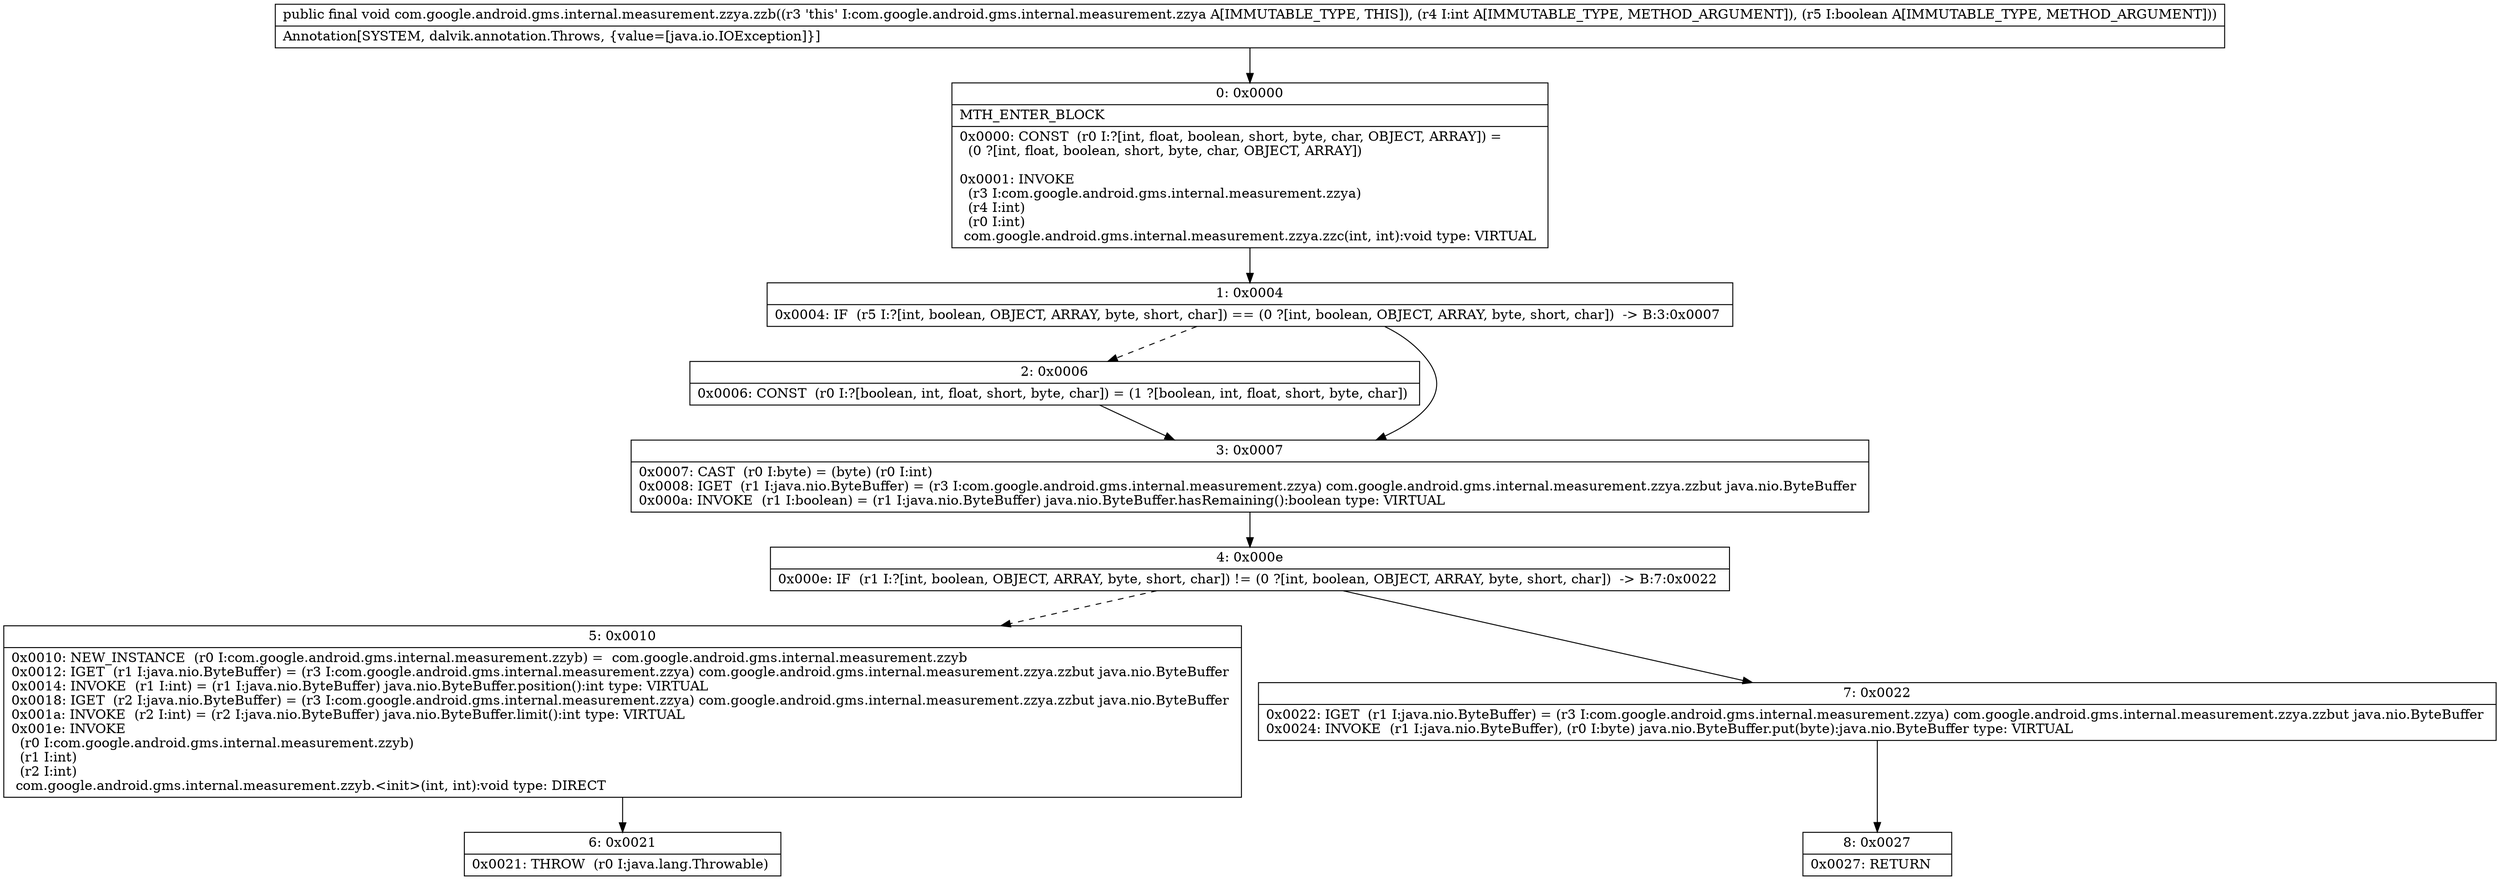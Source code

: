 digraph "CFG forcom.google.android.gms.internal.measurement.zzya.zzb(IZ)V" {
Node_0 [shape=record,label="{0\:\ 0x0000|MTH_ENTER_BLOCK\l|0x0000: CONST  (r0 I:?[int, float, boolean, short, byte, char, OBJECT, ARRAY]) = \l  (0 ?[int, float, boolean, short, byte, char, OBJECT, ARRAY])\l \l0x0001: INVOKE  \l  (r3 I:com.google.android.gms.internal.measurement.zzya)\l  (r4 I:int)\l  (r0 I:int)\l com.google.android.gms.internal.measurement.zzya.zzc(int, int):void type: VIRTUAL \l}"];
Node_1 [shape=record,label="{1\:\ 0x0004|0x0004: IF  (r5 I:?[int, boolean, OBJECT, ARRAY, byte, short, char]) == (0 ?[int, boolean, OBJECT, ARRAY, byte, short, char])  \-\> B:3:0x0007 \l}"];
Node_2 [shape=record,label="{2\:\ 0x0006|0x0006: CONST  (r0 I:?[boolean, int, float, short, byte, char]) = (1 ?[boolean, int, float, short, byte, char]) \l}"];
Node_3 [shape=record,label="{3\:\ 0x0007|0x0007: CAST  (r0 I:byte) = (byte) (r0 I:int) \l0x0008: IGET  (r1 I:java.nio.ByteBuffer) = (r3 I:com.google.android.gms.internal.measurement.zzya) com.google.android.gms.internal.measurement.zzya.zzbut java.nio.ByteBuffer \l0x000a: INVOKE  (r1 I:boolean) = (r1 I:java.nio.ByteBuffer) java.nio.ByteBuffer.hasRemaining():boolean type: VIRTUAL \l}"];
Node_4 [shape=record,label="{4\:\ 0x000e|0x000e: IF  (r1 I:?[int, boolean, OBJECT, ARRAY, byte, short, char]) != (0 ?[int, boolean, OBJECT, ARRAY, byte, short, char])  \-\> B:7:0x0022 \l}"];
Node_5 [shape=record,label="{5\:\ 0x0010|0x0010: NEW_INSTANCE  (r0 I:com.google.android.gms.internal.measurement.zzyb) =  com.google.android.gms.internal.measurement.zzyb \l0x0012: IGET  (r1 I:java.nio.ByteBuffer) = (r3 I:com.google.android.gms.internal.measurement.zzya) com.google.android.gms.internal.measurement.zzya.zzbut java.nio.ByteBuffer \l0x0014: INVOKE  (r1 I:int) = (r1 I:java.nio.ByteBuffer) java.nio.ByteBuffer.position():int type: VIRTUAL \l0x0018: IGET  (r2 I:java.nio.ByteBuffer) = (r3 I:com.google.android.gms.internal.measurement.zzya) com.google.android.gms.internal.measurement.zzya.zzbut java.nio.ByteBuffer \l0x001a: INVOKE  (r2 I:int) = (r2 I:java.nio.ByteBuffer) java.nio.ByteBuffer.limit():int type: VIRTUAL \l0x001e: INVOKE  \l  (r0 I:com.google.android.gms.internal.measurement.zzyb)\l  (r1 I:int)\l  (r2 I:int)\l com.google.android.gms.internal.measurement.zzyb.\<init\>(int, int):void type: DIRECT \l}"];
Node_6 [shape=record,label="{6\:\ 0x0021|0x0021: THROW  (r0 I:java.lang.Throwable) \l}"];
Node_7 [shape=record,label="{7\:\ 0x0022|0x0022: IGET  (r1 I:java.nio.ByteBuffer) = (r3 I:com.google.android.gms.internal.measurement.zzya) com.google.android.gms.internal.measurement.zzya.zzbut java.nio.ByteBuffer \l0x0024: INVOKE  (r1 I:java.nio.ByteBuffer), (r0 I:byte) java.nio.ByteBuffer.put(byte):java.nio.ByteBuffer type: VIRTUAL \l}"];
Node_8 [shape=record,label="{8\:\ 0x0027|0x0027: RETURN   \l}"];
MethodNode[shape=record,label="{public final void com.google.android.gms.internal.measurement.zzya.zzb((r3 'this' I:com.google.android.gms.internal.measurement.zzya A[IMMUTABLE_TYPE, THIS]), (r4 I:int A[IMMUTABLE_TYPE, METHOD_ARGUMENT]), (r5 I:boolean A[IMMUTABLE_TYPE, METHOD_ARGUMENT]))  | Annotation[SYSTEM, dalvik.annotation.Throws, \{value=[java.io.IOException]\}]\l}"];
MethodNode -> Node_0;
Node_0 -> Node_1;
Node_1 -> Node_2[style=dashed];
Node_1 -> Node_3;
Node_2 -> Node_3;
Node_3 -> Node_4;
Node_4 -> Node_5[style=dashed];
Node_4 -> Node_7;
Node_5 -> Node_6;
Node_7 -> Node_8;
}

